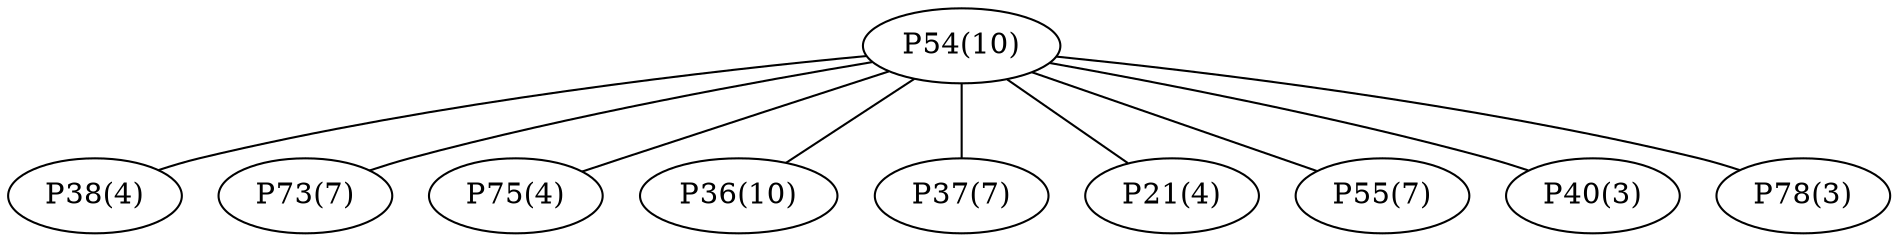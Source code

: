 graph network {
	"P54(10)";
	"P38(4)";
	"P73(7)";
	"P75(4)";
	"P36(10)";
	"P37(7)";
	"P21(4)";
	"P55(7)";
	"P40(3)";
	"P78(3)";
	"P54(10)" -- "P38(4)";
	"P54(10)" -- "P73(7)";
	"P54(10)" -- "P75(4)";
	"P54(10)" -- "P36(10)";
	"P54(10)" -- "P37(7)";
	"P54(10)" -- "P21(4)";
	"P54(10)" -- "P55(7)";
	"P54(10)" -- "P40(3)";
	"P54(10)" -- "P78(3)";
}